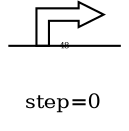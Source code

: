 digraph {
  graph  [labelloc=bottom,labeljust=left,fontsize="10",label="step=0"];
  "48" [shape=promoter,peripheries="1",label=<<FONT POINT-SIZE='4'>48</FONT>>,labelfontcolor=black,color=black];
}